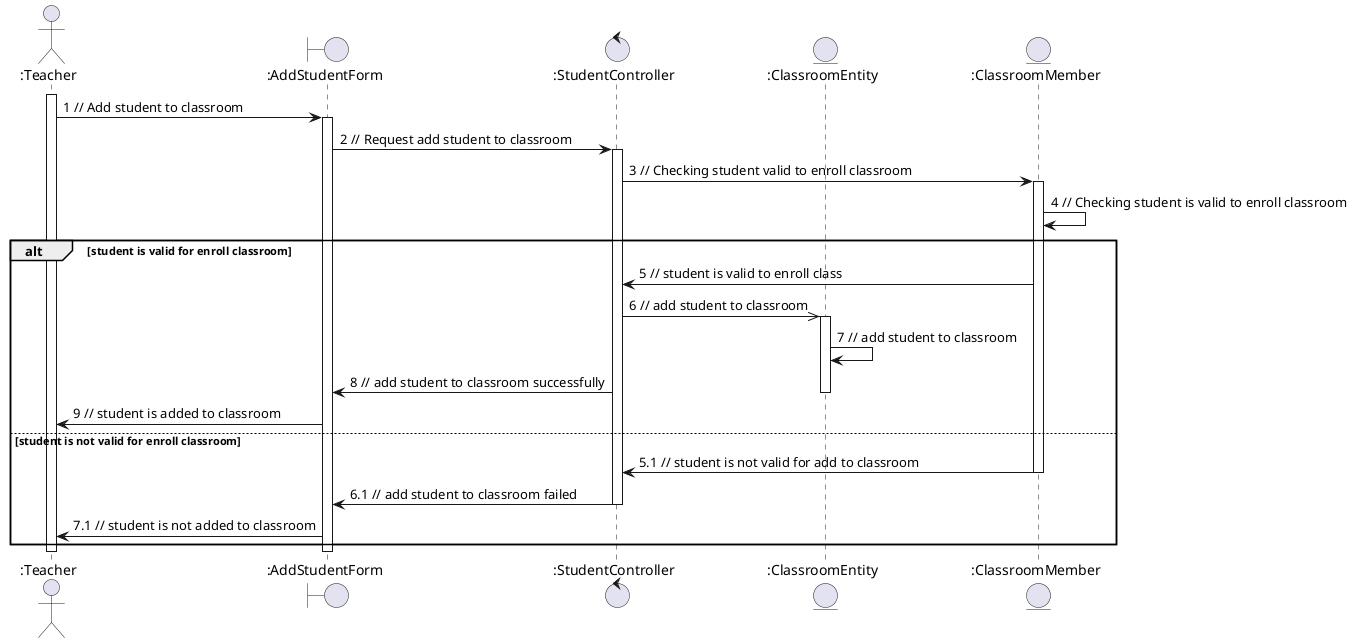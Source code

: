 @startuml addStudent

actor ":Teacher"
boundary ":AddStudentForm"
control ":StudentController"
entity ":ClassroomEntity"
entity ":ClassroomMember"

activate ":Teacher"
":Teacher" -> ":AddStudentForm": 1 // Add student to classroom
activate ":AddStudentForm"
":AddStudentForm" -> ":StudentController": 2 // Request add student to classroom
activate ":StudentController"
":StudentController" -> ":ClassroomMember": 3 // Checking student valid to enroll classroom
activate ":ClassroomMember"
":ClassroomMember" -> ":ClassroomMember": 4 // Checking student is valid to enroll classroom
alt student is valid for enroll classroom
    ":ClassroomMember" -> ":StudentController": 5 // student is valid to enroll class
    ":StudentController" ->> ":ClassroomEntity": 6 // add student to classroom
    activate ":ClassroomEntity" 
    ":ClassroomEntity" -> ":ClassroomEntity": 7 // add student to classroom
    ":StudentController" -> ":AddStudentForm": 8 // add student to classroom successfully
    deactivate ":ClassroomEntity"
    ":AddStudentForm" -> ":Teacher": 9 // student is added to classroom

else student is not valid for enroll classroom
    ":ClassroomMember" -> ":StudentController": 5.1 // student is not valid for add to classroom
    deactivate ":ClassroomMember"
    ":StudentController" -> ":AddStudentForm": 6.1 // add student to classroom failed
    deactivate ":StudentController"
    ":AddStudentForm" -> ":Teacher": 7.1 // student is not added to classroom
end

deactivate ":AddStudentForm"
deactivate ":Teacher"

@enduml